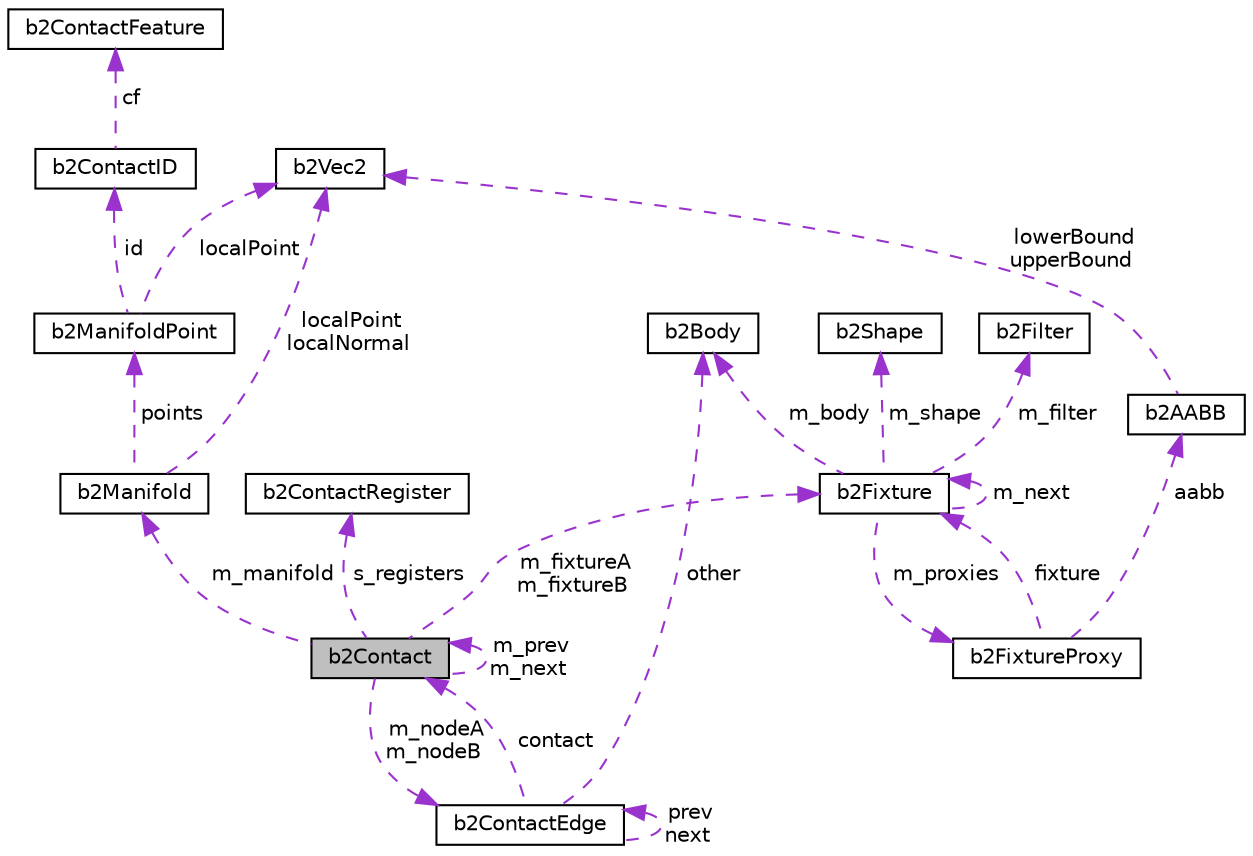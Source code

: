 digraph "b2Contact"
{
  edge [fontname="Helvetica",fontsize="10",labelfontname="Helvetica",labelfontsize="10"];
  node [fontname="Helvetica",fontsize="10",shape=record];
  Node8 [label="b2Contact",height=0.2,width=0.4,color="black", fillcolor="grey75", style="filled", fontcolor="black"];
  Node9 -> Node8 [dir="back",color="darkorchid3",fontsize="10",style="dashed",label=" s_registers" ,fontname="Helvetica"];
  Node9 [label="b2ContactRegister",height=0.2,width=0.4,color="black", fillcolor="white", style="filled",URL="$structb2ContactRegister.html"];
  Node8 -> Node8 [dir="back",color="darkorchid3",fontsize="10",style="dashed",label=" m_prev\nm_next" ,fontname="Helvetica"];
  Node10 -> Node8 [dir="back",color="darkorchid3",fontsize="10",style="dashed",label=" m_manifold" ,fontname="Helvetica"];
  Node10 [label="b2Manifold",height=0.2,width=0.4,color="black", fillcolor="white", style="filled",URL="$structb2Manifold.html"];
  Node11 -> Node10 [dir="back",color="darkorchid3",fontsize="10",style="dashed",label=" localPoint\nlocalNormal" ,fontname="Helvetica"];
  Node11 [label="b2Vec2",height=0.2,width=0.4,color="black", fillcolor="white", style="filled",URL="$structb2Vec2.html",tooltip="A 2D column vector. "];
  Node12 -> Node10 [dir="back",color="darkorchid3",fontsize="10",style="dashed",label=" points" ,fontname="Helvetica"];
  Node12 [label="b2ManifoldPoint",height=0.2,width=0.4,color="black", fillcolor="white", style="filled",URL="$structb2ManifoldPoint.html"];
  Node11 -> Node12 [dir="back",color="darkorchid3",fontsize="10",style="dashed",label=" localPoint" ,fontname="Helvetica"];
  Node13 -> Node12 [dir="back",color="darkorchid3",fontsize="10",style="dashed",label=" id" ,fontname="Helvetica"];
  Node13 [label="b2ContactID",height=0.2,width=0.4,color="black", fillcolor="white", style="filled",URL="$unionb2ContactID.html",tooltip="Contact ids to facilitate warm starting. "];
  Node14 -> Node13 [dir="back",color="darkorchid3",fontsize="10",style="dashed",label=" cf" ,fontname="Helvetica"];
  Node14 [label="b2ContactFeature",height=0.2,width=0.4,color="black", fillcolor="white", style="filled",URL="$structb2ContactFeature.html"];
  Node15 -> Node8 [dir="back",color="darkorchid3",fontsize="10",style="dashed",label=" m_fixtureA\nm_fixtureB" ,fontname="Helvetica"];
  Node15 [label="b2Fixture",height=0.2,width=0.4,color="black", fillcolor="white", style="filled",URL="$classb2Fixture.html"];
  Node16 -> Node15 [dir="back",color="darkorchid3",fontsize="10",style="dashed",label=" m_body" ,fontname="Helvetica"];
  Node16 [label="b2Body",height=0.2,width=0.4,color="black", fillcolor="white", style="filled",URL="$classb2Body.html",tooltip="A rigid body. These are created via b2World::CreateBody. "];
  Node17 -> Node15 [dir="back",color="darkorchid3",fontsize="10",style="dashed",label=" m_proxies" ,fontname="Helvetica"];
  Node17 [label="b2FixtureProxy",height=0.2,width=0.4,color="black", fillcolor="white", style="filled",URL="$structb2FixtureProxy.html",tooltip="This proxy is used internally to connect fixtures to the broad-phase. "];
  Node18 -> Node17 [dir="back",color="darkorchid3",fontsize="10",style="dashed",label=" aabb" ,fontname="Helvetica"];
  Node18 [label="b2AABB",height=0.2,width=0.4,color="black", fillcolor="white", style="filled",URL="$structb2AABB.html",tooltip="An axis aligned bounding box. "];
  Node11 -> Node18 [dir="back",color="darkorchid3",fontsize="10",style="dashed",label=" lowerBound\nupperBound" ,fontname="Helvetica"];
  Node15 -> Node17 [dir="back",color="darkorchid3",fontsize="10",style="dashed",label=" fixture" ,fontname="Helvetica"];
  Node19 -> Node15 [dir="back",color="darkorchid3",fontsize="10",style="dashed",label=" m_shape" ,fontname="Helvetica"];
  Node19 [label="b2Shape",height=0.2,width=0.4,color="black", fillcolor="white", style="filled",URL="$classb2Shape.html"];
  Node20 -> Node15 [dir="back",color="darkorchid3",fontsize="10",style="dashed",label=" m_filter" ,fontname="Helvetica"];
  Node20 [label="b2Filter",height=0.2,width=0.4,color="black", fillcolor="white", style="filled",URL="$structb2Filter.html",tooltip="This holds contact filtering data. "];
  Node15 -> Node15 [dir="back",color="darkorchid3",fontsize="10",style="dashed",label=" m_next" ,fontname="Helvetica"];
  Node21 -> Node8 [dir="back",color="darkorchid3",fontsize="10",style="dashed",label=" m_nodeA\nm_nodeB" ,fontname="Helvetica"];
  Node21 [label="b2ContactEdge",height=0.2,width=0.4,color="black", fillcolor="white", style="filled",URL="$structb2ContactEdge.html"];
  Node16 -> Node21 [dir="back",color="darkorchid3",fontsize="10",style="dashed",label=" other" ,fontname="Helvetica"];
  Node8 -> Node21 [dir="back",color="darkorchid3",fontsize="10",style="dashed",label=" contact" ,fontname="Helvetica"];
  Node21 -> Node21 [dir="back",color="darkorchid3",fontsize="10",style="dashed",label=" prev\nnext" ,fontname="Helvetica"];
}
